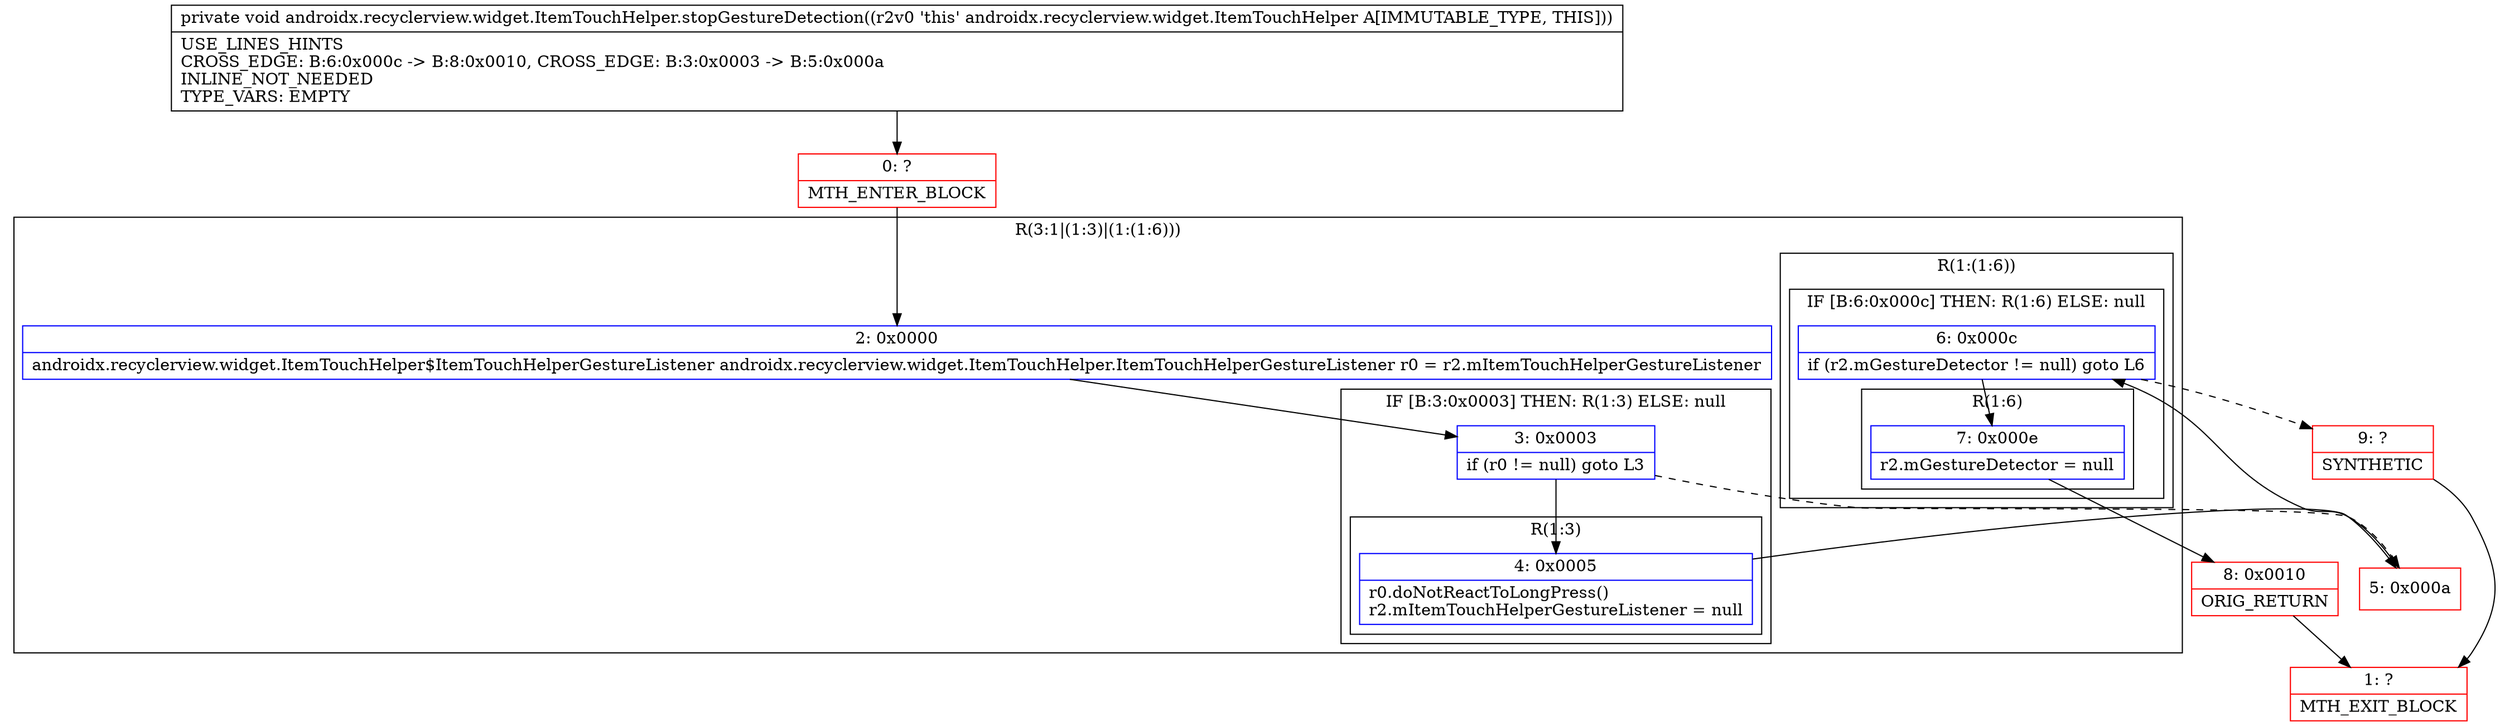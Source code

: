 digraph "CFG forandroidx.recyclerview.widget.ItemTouchHelper.stopGestureDetection()V" {
subgraph cluster_Region_1342251807 {
label = "R(3:1|(1:3)|(1:(1:6)))";
node [shape=record,color=blue];
Node_2 [shape=record,label="{2\:\ 0x0000|androidx.recyclerview.widget.ItemTouchHelper$ItemTouchHelperGestureListener androidx.recyclerview.widget.ItemTouchHelper.ItemTouchHelperGestureListener r0 = r2.mItemTouchHelperGestureListener\l}"];
subgraph cluster_IfRegion_48121368 {
label = "IF [B:3:0x0003] THEN: R(1:3) ELSE: null";
node [shape=record,color=blue];
Node_3 [shape=record,label="{3\:\ 0x0003|if (r0 != null) goto L3\l}"];
subgraph cluster_Region_975792425 {
label = "R(1:3)";
node [shape=record,color=blue];
Node_4 [shape=record,label="{4\:\ 0x0005|r0.doNotReactToLongPress()\lr2.mItemTouchHelperGestureListener = null\l}"];
}
}
subgraph cluster_Region_797683208 {
label = "R(1:(1:6))";
node [shape=record,color=blue];
subgraph cluster_IfRegion_1355390093 {
label = "IF [B:6:0x000c] THEN: R(1:6) ELSE: null";
node [shape=record,color=blue];
Node_6 [shape=record,label="{6\:\ 0x000c|if (r2.mGestureDetector != null) goto L6\l}"];
subgraph cluster_Region_1309069666 {
label = "R(1:6)";
node [shape=record,color=blue];
Node_7 [shape=record,label="{7\:\ 0x000e|r2.mGestureDetector = null\l}"];
}
}
}
}
Node_0 [shape=record,color=red,label="{0\:\ ?|MTH_ENTER_BLOCK\l}"];
Node_5 [shape=record,color=red,label="{5\:\ 0x000a}"];
Node_8 [shape=record,color=red,label="{8\:\ 0x0010|ORIG_RETURN\l}"];
Node_1 [shape=record,color=red,label="{1\:\ ?|MTH_EXIT_BLOCK\l}"];
Node_9 [shape=record,color=red,label="{9\:\ ?|SYNTHETIC\l}"];
MethodNode[shape=record,label="{private void androidx.recyclerview.widget.ItemTouchHelper.stopGestureDetection((r2v0 'this' androidx.recyclerview.widget.ItemTouchHelper A[IMMUTABLE_TYPE, THIS]))  | USE_LINES_HINTS\lCROSS_EDGE: B:6:0x000c \-\> B:8:0x0010, CROSS_EDGE: B:3:0x0003 \-\> B:5:0x000a\lINLINE_NOT_NEEDED\lTYPE_VARS: EMPTY\l}"];
MethodNode -> Node_0;Node_2 -> Node_3;
Node_3 -> Node_4;
Node_3 -> Node_5[style=dashed];
Node_4 -> Node_5;
Node_6 -> Node_7;
Node_6 -> Node_9[style=dashed];
Node_7 -> Node_8;
Node_0 -> Node_2;
Node_5 -> Node_6;
Node_8 -> Node_1;
Node_9 -> Node_1;
}

